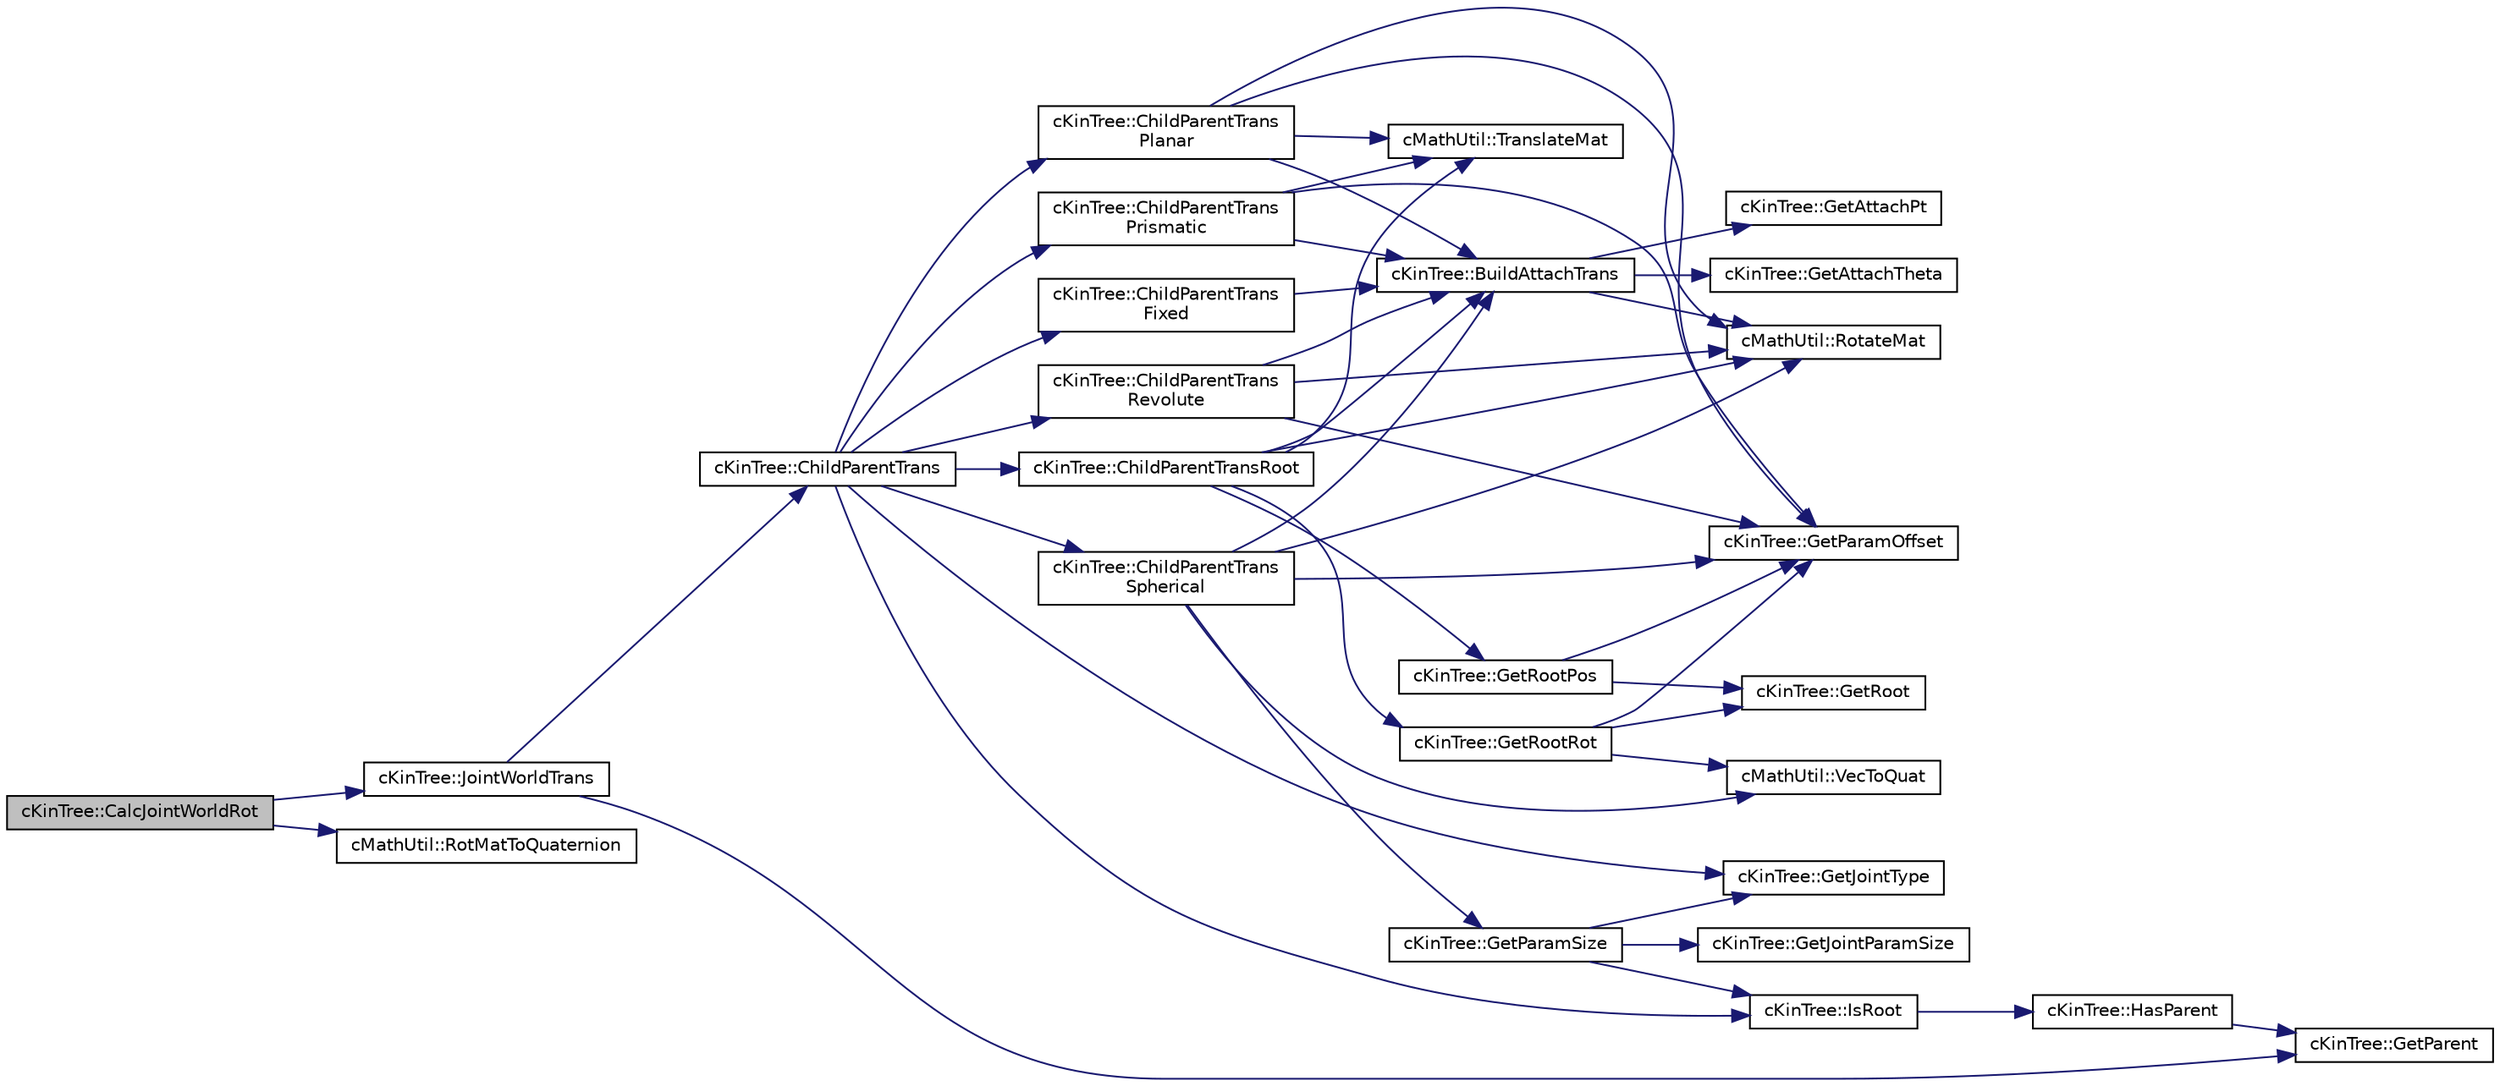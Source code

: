 digraph "cKinTree::CalcJointWorldRot"
{
 // LATEX_PDF_SIZE
  edge [fontname="Helvetica",fontsize="10",labelfontname="Helvetica",labelfontsize="10"];
  node [fontname="Helvetica",fontsize="10",shape=record];
  rankdir="LR";
  Node1 [label="cKinTree::CalcJointWorldRot",height=0.2,width=0.4,color="black", fillcolor="grey75", style="filled", fontcolor="black",tooltip=" "];
  Node1 -> Node2 [color="midnightblue",fontsize="10",style="solid",fontname="Helvetica"];
  Node2 [label="cKinTree::JointWorldTrans",height=0.2,width=0.4,color="black", fillcolor="white", style="filled",URL="$classc_kin_tree.html#acecd45296511a0156ed587def403e719",tooltip=" "];
  Node2 -> Node3 [color="midnightblue",fontsize="10",style="solid",fontname="Helvetica"];
  Node3 [label="cKinTree::ChildParentTrans",height=0.2,width=0.4,color="black", fillcolor="white", style="filled",URL="$classc_kin_tree.html#a128b028d804ebd233a3cf65eeffd843a",tooltip=" "];
  Node3 -> Node4 [color="midnightblue",fontsize="10",style="solid",fontname="Helvetica"];
  Node4 [label="cKinTree::ChildParentTrans\lFixed",height=0.2,width=0.4,color="black", fillcolor="white", style="filled",URL="$classc_kin_tree.html#a9d808f6590df3468c36fce1c09379e1d",tooltip=" "];
  Node4 -> Node5 [color="midnightblue",fontsize="10",style="solid",fontname="Helvetica"];
  Node5 [label="cKinTree::BuildAttachTrans",height=0.2,width=0.4,color="black", fillcolor="white", style="filled",URL="$classc_kin_tree.html#a9a7e226ced44a53f2dd3bdb3c821ab6d",tooltip=" "];
  Node5 -> Node6 [color="midnightblue",fontsize="10",style="solid",fontname="Helvetica"];
  Node6 [label="cKinTree::GetAttachPt",height=0.2,width=0.4,color="black", fillcolor="white", style="filled",URL="$classc_kin_tree.html#af5c8cecbb9e27eec19f1510933cfe26d",tooltip=" "];
  Node5 -> Node7 [color="midnightblue",fontsize="10",style="solid",fontname="Helvetica"];
  Node7 [label="cKinTree::GetAttachTheta",height=0.2,width=0.4,color="black", fillcolor="white", style="filled",URL="$classc_kin_tree.html#aa52afd14c24afbdca486bd83d21c7353",tooltip=" "];
  Node5 -> Node8 [color="midnightblue",fontsize="10",style="solid",fontname="Helvetica"];
  Node8 [label="cMathUtil::RotateMat",height=0.2,width=0.4,color="black", fillcolor="white", style="filled",URL="$classc_math_util.html#a551bc548582ac0db39df5a58feca1f0a",tooltip=" "];
  Node3 -> Node9 [color="midnightblue",fontsize="10",style="solid",fontname="Helvetica"];
  Node9 [label="cKinTree::ChildParentTrans\lPlanar",height=0.2,width=0.4,color="black", fillcolor="white", style="filled",URL="$classc_kin_tree.html#a9e56a9df76d7df722e1700c785b7e00a",tooltip=" "];
  Node9 -> Node5 [color="midnightblue",fontsize="10",style="solid",fontname="Helvetica"];
  Node9 -> Node10 [color="midnightblue",fontsize="10",style="solid",fontname="Helvetica"];
  Node10 [label="cKinTree::GetParamOffset",height=0.2,width=0.4,color="black", fillcolor="white", style="filled",URL="$classc_kin_tree.html#aba4aced4cc6c401006617e288e84e723",tooltip=" "];
  Node9 -> Node8 [color="midnightblue",fontsize="10",style="solid",fontname="Helvetica"];
  Node9 -> Node11 [color="midnightblue",fontsize="10",style="solid",fontname="Helvetica"];
  Node11 [label="cMathUtil::TranslateMat",height=0.2,width=0.4,color="black", fillcolor="white", style="filled",URL="$classc_math_util.html#a5550ed48f8beaccbf6827db839ccf542",tooltip=" "];
  Node3 -> Node12 [color="midnightblue",fontsize="10",style="solid",fontname="Helvetica"];
  Node12 [label="cKinTree::ChildParentTrans\lPrismatic",height=0.2,width=0.4,color="black", fillcolor="white", style="filled",URL="$classc_kin_tree.html#ac12a66913ac0e93ca11210d0648fff46",tooltip=" "];
  Node12 -> Node5 [color="midnightblue",fontsize="10",style="solid",fontname="Helvetica"];
  Node12 -> Node10 [color="midnightblue",fontsize="10",style="solid",fontname="Helvetica"];
  Node12 -> Node11 [color="midnightblue",fontsize="10",style="solid",fontname="Helvetica"];
  Node3 -> Node13 [color="midnightblue",fontsize="10",style="solid",fontname="Helvetica"];
  Node13 [label="cKinTree::ChildParentTrans\lRevolute",height=0.2,width=0.4,color="black", fillcolor="white", style="filled",URL="$classc_kin_tree.html#a50bc0a27fc208dd78787278b985f056a",tooltip=" "];
  Node13 -> Node5 [color="midnightblue",fontsize="10",style="solid",fontname="Helvetica"];
  Node13 -> Node10 [color="midnightblue",fontsize="10",style="solid",fontname="Helvetica"];
  Node13 -> Node8 [color="midnightblue",fontsize="10",style="solid",fontname="Helvetica"];
  Node3 -> Node14 [color="midnightblue",fontsize="10",style="solid",fontname="Helvetica"];
  Node14 [label="cKinTree::ChildParentTransRoot",height=0.2,width=0.4,color="black", fillcolor="white", style="filled",URL="$classc_kin_tree.html#a6516ddf706ee84a791581d0d3f256b46",tooltip=" "];
  Node14 -> Node5 [color="midnightblue",fontsize="10",style="solid",fontname="Helvetica"];
  Node14 -> Node15 [color="midnightblue",fontsize="10",style="solid",fontname="Helvetica"];
  Node15 [label="cKinTree::GetRootPos",height=0.2,width=0.4,color="black", fillcolor="white", style="filled",URL="$classc_kin_tree.html#af64ed1799d144a87342b473fdc46ec73",tooltip=" "];
  Node15 -> Node10 [color="midnightblue",fontsize="10",style="solid",fontname="Helvetica"];
  Node15 -> Node16 [color="midnightblue",fontsize="10",style="solid",fontname="Helvetica"];
  Node16 [label="cKinTree::GetRoot",height=0.2,width=0.4,color="black", fillcolor="white", style="filled",URL="$classc_kin_tree.html#a81b9799b03d32762ac820eb0886f369c",tooltip=" "];
  Node14 -> Node17 [color="midnightblue",fontsize="10",style="solid",fontname="Helvetica"];
  Node17 [label="cKinTree::GetRootRot",height=0.2,width=0.4,color="black", fillcolor="white", style="filled",URL="$classc_kin_tree.html#a2a021db5d70df4fc749693908b4673ae",tooltip=" "];
  Node17 -> Node10 [color="midnightblue",fontsize="10",style="solid",fontname="Helvetica"];
  Node17 -> Node16 [color="midnightblue",fontsize="10",style="solid",fontname="Helvetica"];
  Node17 -> Node18 [color="midnightblue",fontsize="10",style="solid",fontname="Helvetica"];
  Node18 [label="cMathUtil::VecToQuat",height=0.2,width=0.4,color="black", fillcolor="white", style="filled",URL="$classc_math_util.html#a4b295f1a5fa0c95e87b942e62b2248bb",tooltip=" "];
  Node14 -> Node8 [color="midnightblue",fontsize="10",style="solid",fontname="Helvetica"];
  Node14 -> Node11 [color="midnightblue",fontsize="10",style="solid",fontname="Helvetica"];
  Node3 -> Node19 [color="midnightblue",fontsize="10",style="solid",fontname="Helvetica"];
  Node19 [label="cKinTree::ChildParentTrans\lSpherical",height=0.2,width=0.4,color="black", fillcolor="white", style="filled",URL="$classc_kin_tree.html#a78fee3ee7e4986d39b8696efc96318e8",tooltip=" "];
  Node19 -> Node5 [color="midnightblue",fontsize="10",style="solid",fontname="Helvetica"];
  Node19 -> Node10 [color="midnightblue",fontsize="10",style="solid",fontname="Helvetica"];
  Node19 -> Node20 [color="midnightblue",fontsize="10",style="solid",fontname="Helvetica"];
  Node20 [label="cKinTree::GetParamSize",height=0.2,width=0.4,color="black", fillcolor="white", style="filled",URL="$classc_kin_tree.html#ad5d21e19a354b6e8f5406e9167f12161",tooltip=" "];
  Node20 -> Node21 [color="midnightblue",fontsize="10",style="solid",fontname="Helvetica"];
  Node21 [label="cKinTree::GetJointParamSize",height=0.2,width=0.4,color="black", fillcolor="white", style="filled",URL="$classc_kin_tree.html#a9c308e9e4654d96bcc47ba02770a06ea",tooltip=" "];
  Node20 -> Node22 [color="midnightblue",fontsize="10",style="solid",fontname="Helvetica"];
  Node22 [label="cKinTree::GetJointType",height=0.2,width=0.4,color="black", fillcolor="white", style="filled",URL="$classc_kin_tree.html#a891d52af51a7a1bced694634c2f70ee9",tooltip=" "];
  Node20 -> Node23 [color="midnightblue",fontsize="10",style="solid",fontname="Helvetica"];
  Node23 [label="cKinTree::IsRoot",height=0.2,width=0.4,color="black", fillcolor="white", style="filled",URL="$classc_kin_tree.html#ab4c2a8b42b254dc54e15e71684045a0a",tooltip=" "];
  Node23 -> Node24 [color="midnightblue",fontsize="10",style="solid",fontname="Helvetica"];
  Node24 [label="cKinTree::HasParent",height=0.2,width=0.4,color="black", fillcolor="white", style="filled",URL="$classc_kin_tree.html#a434aca959d5ef55a491381c7b8d90527",tooltip=" "];
  Node24 -> Node25 [color="midnightblue",fontsize="10",style="solid",fontname="Helvetica"];
  Node25 [label="cKinTree::GetParent",height=0.2,width=0.4,color="black", fillcolor="white", style="filled",URL="$classc_kin_tree.html#a593b283c1ce6a9fa8eb75cb9dc7396f6",tooltip=" "];
  Node19 -> Node8 [color="midnightblue",fontsize="10",style="solid",fontname="Helvetica"];
  Node19 -> Node18 [color="midnightblue",fontsize="10",style="solid",fontname="Helvetica"];
  Node3 -> Node22 [color="midnightblue",fontsize="10",style="solid",fontname="Helvetica"];
  Node3 -> Node23 [color="midnightblue",fontsize="10",style="solid",fontname="Helvetica"];
  Node2 -> Node25 [color="midnightblue",fontsize="10",style="solid",fontname="Helvetica"];
  Node1 -> Node26 [color="midnightblue",fontsize="10",style="solid",fontname="Helvetica"];
  Node26 [label="cMathUtil::RotMatToQuaternion",height=0.2,width=0.4,color="black", fillcolor="white", style="filled",URL="$classc_math_util.html#a0e66d8338b4681f3821cf8f618637210",tooltip=" "];
}
